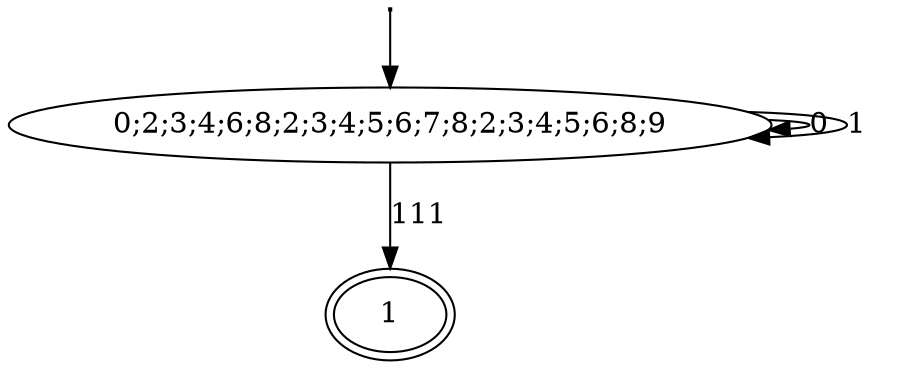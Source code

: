 digraph  {
1 [is_final=True, is_start=False, label=1, peripheries=2];
"0;2;3;4;6;8;2;3;4;5;6;7;8;2;3;4;5;6;8;9" [is_final=False, is_start=True, label="0;2;3;4;6;8;2;3;4;5;6;7;8;2;3;4;5;6;8;9", peripheries=1];
"0;2;3;4;6;8;2;3;4;5;6;7;8;2;3;4;5;6;8;9_starting" [height="0.0", label="", shape=None, width="0.0"];
"0;2;3;4;6;8;2;3;4;5;6;7;8;2;3;4;5;6;8;9" -> "0;2;3;4;6;8;2;3;4;5;6;7;8;2;3;4;5;6;8;9"  [key=0, label=0];
"0;2;3;4;6;8;2;3;4;5;6;7;8;2;3;4;5;6;8;9" -> "0;2;3;4;6;8;2;3;4;5;6;7;8;2;3;4;5;6;8;9"  [key=1, label=1];
"0;2;3;4;6;8;2;3;4;5;6;7;8;2;3;4;5;6;8;9" -> 1  [key=0, label=111];
"0;2;3;4;6;8;2;3;4;5;6;7;8;2;3;4;5;6;8;9_starting" -> "0;2;3;4;6;8;2;3;4;5;6;7;8;2;3;4;5;6;8;9"  [key=0];
}
